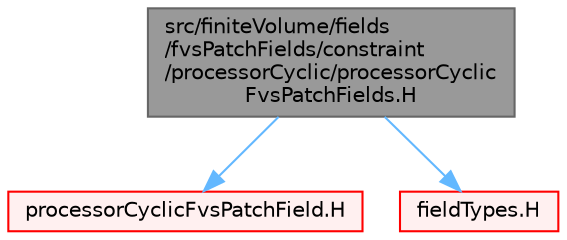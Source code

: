 digraph "src/finiteVolume/fields/fvsPatchFields/constraint/processorCyclic/processorCyclicFvsPatchFields.H"
{
 // LATEX_PDF_SIZE
  bgcolor="transparent";
  edge [fontname=Helvetica,fontsize=10,labelfontname=Helvetica,labelfontsize=10];
  node [fontname=Helvetica,fontsize=10,shape=box,height=0.2,width=0.4];
  Node1 [id="Node000001",label="src/finiteVolume/fields\l/fvsPatchFields/constraint\l/processorCyclic/processorCyclic\lFvsPatchFields.H",height=0.2,width=0.4,color="gray40", fillcolor="grey60", style="filled", fontcolor="black",tooltip=" "];
  Node1 -> Node2 [id="edge1_Node000001_Node000002",color="steelblue1",style="solid",tooltip=" "];
  Node2 [id="Node000002",label="processorCyclicFvsPatchField.H",height=0.2,width=0.4,color="red", fillcolor="#FFF0F0", style="filled",URL="$processorCyclicFvsPatchField_8H.html",tooltip=" "];
  Node1 -> Node211 [id="edge2_Node000001_Node000211",color="steelblue1",style="solid",tooltip=" "];
  Node211 [id="Node000211",label="fieldTypes.H",height=0.2,width=0.4,color="red", fillcolor="#FFF0F0", style="filled",URL="$fieldTypes_8H.html",tooltip=" "];
}
